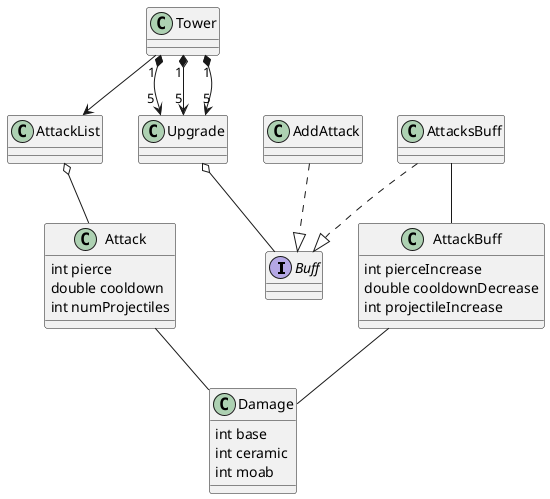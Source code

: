 @startuml
interface Buff

Damage : int base
Damage : int ceramic
Damage : int moab

Attack : int pierce
Attack : double cooldown
Attack : int numProjectiles
Attack -- Damage

AttackBuff : int pierceIncrease
AttackBuff : double cooldownDecrease
AttackBuff : int projectileIncrease
AttackBuff -- Damage

Upgrade o-- Buff
AttacksBuff ..|> Buff
AttacksBuff -- AttackBuff
AddAttack ..|> Buff
AttackList o-- Attack
Tower "1" *--> "5" Upgrade
Tower "1" *--> "5" Upgrade
Tower "1" *--> "5" Upgrade
Tower --> AttackList
@enduml